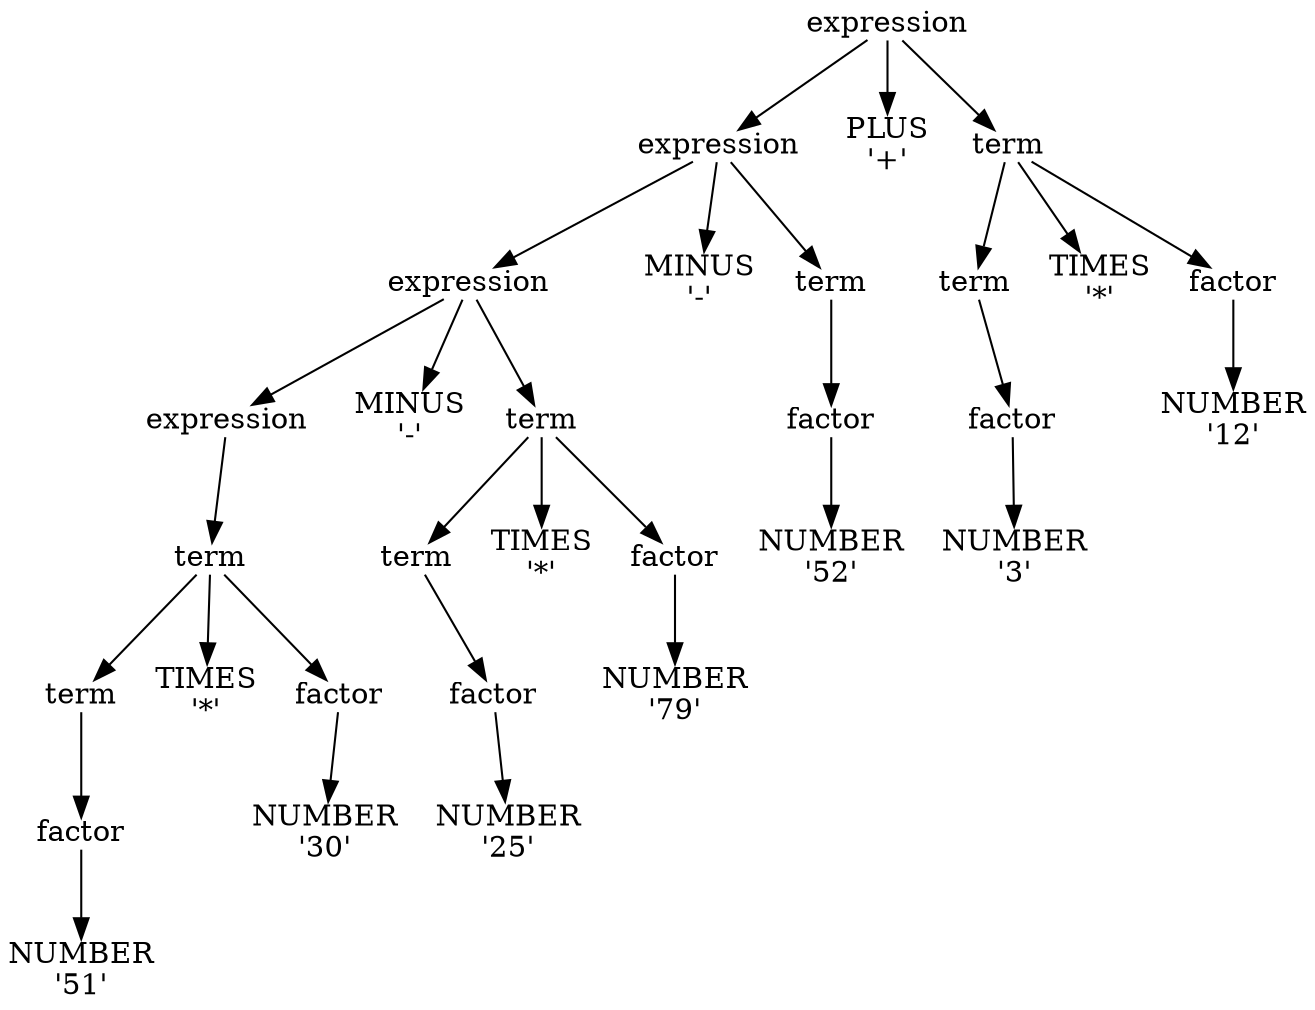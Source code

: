 digraph ParseTree {
  node [shape=plain];
  n0 [label="expression"];
  n1 [label="expression"];
  n2 [label="expression"];
  n3 [label="expression"];
  n4 [label="term"];
  n5 [label="term"];
  n6 [label="factor"];
  n7 [label="NUMBER\n'51'"];
  n6 -> n7;
  n5 -> n6;
  n4 -> n5;
  n8 [label="TIMES\n'*'"];
  n4 -> n8;
  n9 [label="factor"];
  n10 [label="NUMBER\n'30'"];
  n9 -> n10;
  n4 -> n9;
  n3 -> n4;
  n2 -> n3;
  n11 [label="MINUS\n'-'"];
  n2 -> n11;
  n12 [label="term"];
  n13 [label="term"];
  n14 [label="factor"];
  n15 [label="NUMBER\n'25'"];
  n14 -> n15;
  n13 -> n14;
  n12 -> n13;
  n16 [label="TIMES\n'*'"];
  n12 -> n16;
  n17 [label="factor"];
  n18 [label="NUMBER\n'79'"];
  n17 -> n18;
  n12 -> n17;
  n2 -> n12;
  n1 -> n2;
  n19 [label="MINUS\n'-'"];
  n1 -> n19;
  n20 [label="term"];
  n21 [label="factor"];
  n22 [label="NUMBER\n'52'"];
  n21 -> n22;
  n20 -> n21;
  n1 -> n20;
  n0 -> n1;
  n23 [label="PLUS\n'+'"];
  n0 -> n23;
  n24 [label="term"];
  n25 [label="term"];
  n26 [label="factor"];
  n27 [label="NUMBER\n'3'"];
  n26 -> n27;
  n25 -> n26;
  n24 -> n25;
  n28 [label="TIMES\n'*'"];
  n24 -> n28;
  n29 [label="factor"];
  n30 [label="NUMBER\n'12'"];
  n29 -> n30;
  n24 -> n29;
  n0 -> n24;
}